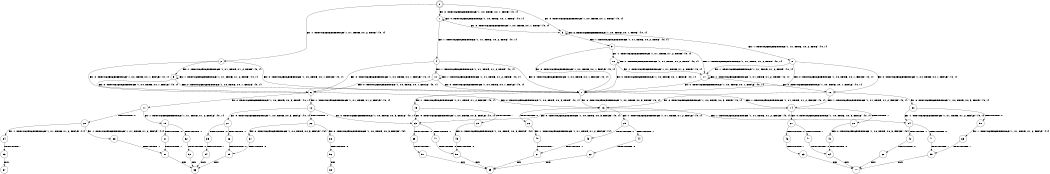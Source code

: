 digraph BCG {
size = "7, 10.5";
center = TRUE;
node [shape = circle];
0 [peripheries = 2];
0 -> 1 [label = "EX !0 !ATOMIC_EXCH_BRANCH (1, +0, TRUE, +0, 1, TRUE) !{0, 1}"];
0 -> 2 [label = "EX !1 !ATOMIC_EXCH_BRANCH (1, +1, TRUE, +0, 2, TRUE) !{0, 1}"];
0 -> 3 [label = "EX !0 !ATOMIC_EXCH_BRANCH (1, +0, TRUE, +0, 1, TRUE) !{0, 1}"];
1 -> 1 [label = "EX !0 !ATOMIC_EXCH_BRANCH (1, +0, TRUE, +0, 1, TRUE) !{0, 1}"];
1 -> 4 [label = "EX !1 !ATOMIC_EXCH_BRANCH (1, +1, TRUE, +0, 2, TRUE) !{0, 1}"];
1 -> 3 [label = "EX !0 !ATOMIC_EXCH_BRANCH (1, +0, TRUE, +0, 1, TRUE) !{0, 1}"];
2 -> 5 [label = "EX !1 !ATOMIC_EXCH_BRANCH (1, +1, TRUE, +1, 2, TRUE) !{0, 1}"];
2 -> 6 [label = "EX !0 !ATOMIC_EXCH_BRANCH (1, +0, TRUE, +0, 1, FALSE) !{0, 1}"];
2 -> 7 [label = "EX !0 !ATOMIC_EXCH_BRANCH (1, +0, TRUE, +0, 1, FALSE) !{0, 1}"];
3 -> 8 [label = "EX !1 !ATOMIC_EXCH_BRANCH (1, +1, TRUE, +0, 2, TRUE) !{0, 1}"];
3 -> 3 [label = "EX !0 !ATOMIC_EXCH_BRANCH (1, +0, TRUE, +0, 1, TRUE) !{0, 1}"];
3 -> 9 [label = "EX !1 !ATOMIC_EXCH_BRANCH (1, +1, TRUE, +0, 2, TRUE) !{0, 1}"];
4 -> 6 [label = "EX !0 !ATOMIC_EXCH_BRANCH (1, +0, TRUE, +0, 1, FALSE) !{0, 1}"];
4 -> 10 [label = "EX !1 !ATOMIC_EXCH_BRANCH (1, +1, TRUE, +1, 2, TRUE) !{0, 1}"];
4 -> 7 [label = "EX !0 !ATOMIC_EXCH_BRANCH (1, +0, TRUE, +0, 1, FALSE) !{0, 1}"];
5 -> 5 [label = "EX !1 !ATOMIC_EXCH_BRANCH (1, +1, TRUE, +1, 2, TRUE) !{0, 1}"];
5 -> 6 [label = "EX !0 !ATOMIC_EXCH_BRANCH (1, +0, TRUE, +0, 1, FALSE) !{0, 1}"];
5 -> 7 [label = "EX !0 !ATOMIC_EXCH_BRANCH (1, +0, TRUE, +0, 1, FALSE) !{0, 1}"];
6 -> 11 [label = "EX !0 !ATOMIC_EXCH_BRANCH (1, +0, TRUE, +0, 3, TRUE) !{0, 1}"];
6 -> 12 [label = "EX !1 !ATOMIC_EXCH_BRANCH (1, +1, TRUE, +1, 2, FALSE) !{0, 1}"];
6 -> 13 [label = "EX !0 !ATOMIC_EXCH_BRANCH (1, +0, TRUE, +0, 3, TRUE) !{0, 1}"];
7 -> 14 [label = "EX !1 !ATOMIC_EXCH_BRANCH (1, +1, TRUE, +1, 2, FALSE) !{0, 1}"];
7 -> 13 [label = "EX !0 !ATOMIC_EXCH_BRANCH (1, +0, TRUE, +0, 3, TRUE) !{0, 1}"];
7 -> 15 [label = "EX !1 !ATOMIC_EXCH_BRANCH (1, +1, TRUE, +1, 2, FALSE) !{0, 1}"];
8 -> 16 [label = "EX !0 !ATOMIC_EXCH_BRANCH (1, +0, TRUE, +0, 1, FALSE) !{0, 1}"];
8 -> 17 [label = "EX !1 !ATOMIC_EXCH_BRANCH (1, +1, TRUE, +1, 2, TRUE) !{0, 1}"];
8 -> 7 [label = "EX !0 !ATOMIC_EXCH_BRANCH (1, +0, TRUE, +0, 1, FALSE) !{0, 1}"];
9 -> 17 [label = "EX !1 !ATOMIC_EXCH_BRANCH (1, +1, TRUE, +1, 2, TRUE) !{0, 1}"];
9 -> 7 [label = "EX !0 !ATOMIC_EXCH_BRANCH (1, +0, TRUE, +0, 1, FALSE) !{0, 1}"];
9 -> 18 [label = "EX !1 !ATOMIC_EXCH_BRANCH (1, +1, TRUE, +1, 2, TRUE) !{0, 1}"];
10 -> 6 [label = "EX !0 !ATOMIC_EXCH_BRANCH (1, +0, TRUE, +0, 1, FALSE) !{0, 1}"];
10 -> 10 [label = "EX !1 !ATOMIC_EXCH_BRANCH (1, +1, TRUE, +1, 2, TRUE) !{0, 1}"];
10 -> 7 [label = "EX !0 !ATOMIC_EXCH_BRANCH (1, +0, TRUE, +0, 1, FALSE) !{0, 1}"];
11 -> 19 [label = "EX !1 !ATOMIC_EXCH_BRANCH (1, +1, TRUE, +1, 2, FALSE) !{0, 1}"];
11 -> 20 [label = "TERMINATE !0"];
12 -> 21 [label = "EX !0 !ATOMIC_EXCH_BRANCH (1, +0, TRUE, +0, 3, FALSE) !{0, 1}"];
12 -> 22 [label = "TERMINATE !1"];
12 -> 23 [label = "EX !0 !ATOMIC_EXCH_BRANCH (1, +0, TRUE, +0, 3, FALSE) !{0, 1}"];
13 -> 24 [label = "EX !1 !ATOMIC_EXCH_BRANCH (1, +1, TRUE, +1, 2, FALSE) !{0, 1}"];
13 -> 25 [label = "EX !1 !ATOMIC_EXCH_BRANCH (1, +1, TRUE, +1, 2, FALSE) !{0, 1}"];
13 -> 26 [label = "TERMINATE !0"];
14 -> 27 [label = "EX !0 !ATOMIC_EXCH_BRANCH (1, +0, TRUE, +0, 3, FALSE) !{0, 1}"];
14 -> 28 [label = "TERMINATE !1"];
14 -> 23 [label = "EX !0 !ATOMIC_EXCH_BRANCH (1, +0, TRUE, +0, 3, FALSE) !{0, 1}"];
15 -> 23 [label = "EX !0 !ATOMIC_EXCH_BRANCH (1, +0, TRUE, +0, 3, FALSE) !{0, 1}"];
15 -> 29 [label = "TERMINATE !1"];
16 -> 30 [label = "EX !0 !ATOMIC_EXCH_BRANCH (1, +0, TRUE, +0, 3, TRUE) !{0, 1}"];
16 -> 14 [label = "EX !1 !ATOMIC_EXCH_BRANCH (1, +1, TRUE, +1, 2, FALSE) !{0, 1}"];
16 -> 13 [label = "EX !0 !ATOMIC_EXCH_BRANCH (1, +0, TRUE, +0, 3, TRUE) !{0, 1}"];
17 -> 16 [label = "EX !0 !ATOMIC_EXCH_BRANCH (1, +0, TRUE, +0, 1, FALSE) !{0, 1}"];
17 -> 17 [label = "EX !1 !ATOMIC_EXCH_BRANCH (1, +1, TRUE, +1, 2, TRUE) !{0, 1}"];
17 -> 7 [label = "EX !0 !ATOMIC_EXCH_BRANCH (1, +0, TRUE, +0, 1, FALSE) !{0, 1}"];
18 -> 17 [label = "EX !1 !ATOMIC_EXCH_BRANCH (1, +1, TRUE, +1, 2, TRUE) !{0, 1}"];
18 -> 7 [label = "EX !0 !ATOMIC_EXCH_BRANCH (1, +0, TRUE, +0, 1, FALSE) !{0, 1}"];
18 -> 18 [label = "EX !1 !ATOMIC_EXCH_BRANCH (1, +1, TRUE, +1, 2, TRUE) !{0, 1}"];
19 -> 31 [label = "TERMINATE !0"];
19 -> 32 [label = "TERMINATE !1"];
20 -> 33 [label = "EX !1 !ATOMIC_EXCH_BRANCH (1, +1, TRUE, +1, 2, FALSE) !{1}"];
20 -> 34 [label = "EX !1 !ATOMIC_EXCH_BRANCH (1, +1, TRUE, +1, 2, FALSE) !{1}"];
21 -> 35 [label = "TERMINATE !0"];
21 -> 36 [label = "TERMINATE !1"];
22 -> 37 [label = "EX !0 !ATOMIC_EXCH_BRANCH (1, +0, TRUE, +0, 3, FALSE) !{0}"];
22 -> 38 [label = "EX !0 !ATOMIC_EXCH_BRANCH (1, +0, TRUE, +0, 3, FALSE) !{0}"];
23 -> 39 [label = "TERMINATE !0"];
23 -> 40 [label = "TERMINATE !1"];
24 -> 41 [label = "TERMINATE !0"];
24 -> 42 [label = "TERMINATE !1"];
25 -> 43 [label = "TERMINATE !0"];
25 -> 44 [label = "TERMINATE !1"];
26 -> 45 [label = "EX !1 !ATOMIC_EXCH_BRANCH (1, +1, TRUE, +1, 2, FALSE) !{1}"];
27 -> 46 [label = "TERMINATE !0"];
27 -> 47 [label = "TERMINATE !1"];
28 -> 48 [label = "EX !0 !ATOMIC_EXCH_BRANCH (1, +0, TRUE, +0, 3, FALSE) !{0}"];
29 -> 49 [label = "EX !0 !ATOMIC_EXCH_BRANCH (1, +0, TRUE, +0, 3, FALSE) !{0}"];
30 -> 24 [label = "EX !1 !ATOMIC_EXCH_BRANCH (1, +1, TRUE, +1, 2, FALSE) !{0, 1}"];
30 -> 50 [label = "TERMINATE !0"];
31 -> 51 [label = "TERMINATE !1"];
32 -> 52 [label = "TERMINATE !0"];
33 -> 51 [label = "TERMINATE !1"];
34 -> 53 [label = "TERMINATE !1"];
35 -> 54 [label = "TERMINATE !1"];
36 -> 55 [label = "TERMINATE !0"];
37 -> 55 [label = "TERMINATE !0"];
38 -> 56 [label = "TERMINATE !0"];
39 -> 57 [label = "TERMINATE !1"];
40 -> 58 [label = "TERMINATE !0"];
41 -> 59 [label = "TERMINATE !1"];
42 -> 60 [label = "TERMINATE !0"];
43 -> 61 [label = "TERMINATE !1"];
44 -> 62 [label = "TERMINATE !0"];
45 -> 61 [label = "TERMINATE !1"];
46 -> 63 [label = "TERMINATE !1"];
47 -> 64 [label = "TERMINATE !0"];
48 -> 64 [label = "TERMINATE !0"];
49 -> 58 [label = "TERMINATE !0"];
50 -> 65 [label = "EX !1 !ATOMIC_EXCH_BRANCH (1, +1, TRUE, +1, 2, FALSE) !{1}"];
51 -> 66 [label = "exit"];
52 -> 66 [label = "exit"];
53 -> 67 [label = "exit"];
54 -> 66 [label = "exit"];
55 -> 66 [label = "exit"];
56 -> 68 [label = "exit"];
57 -> 69 [label = "exit"];
58 -> 69 [label = "exit"];
59 -> 70 [label = "exit"];
60 -> 70 [label = "exit"];
61 -> 69 [label = "exit"];
62 -> 69 [label = "exit"];
63 -> 70 [label = "exit"];
64 -> 70 [label = "exit"];
65 -> 59 [label = "TERMINATE !1"];
}
